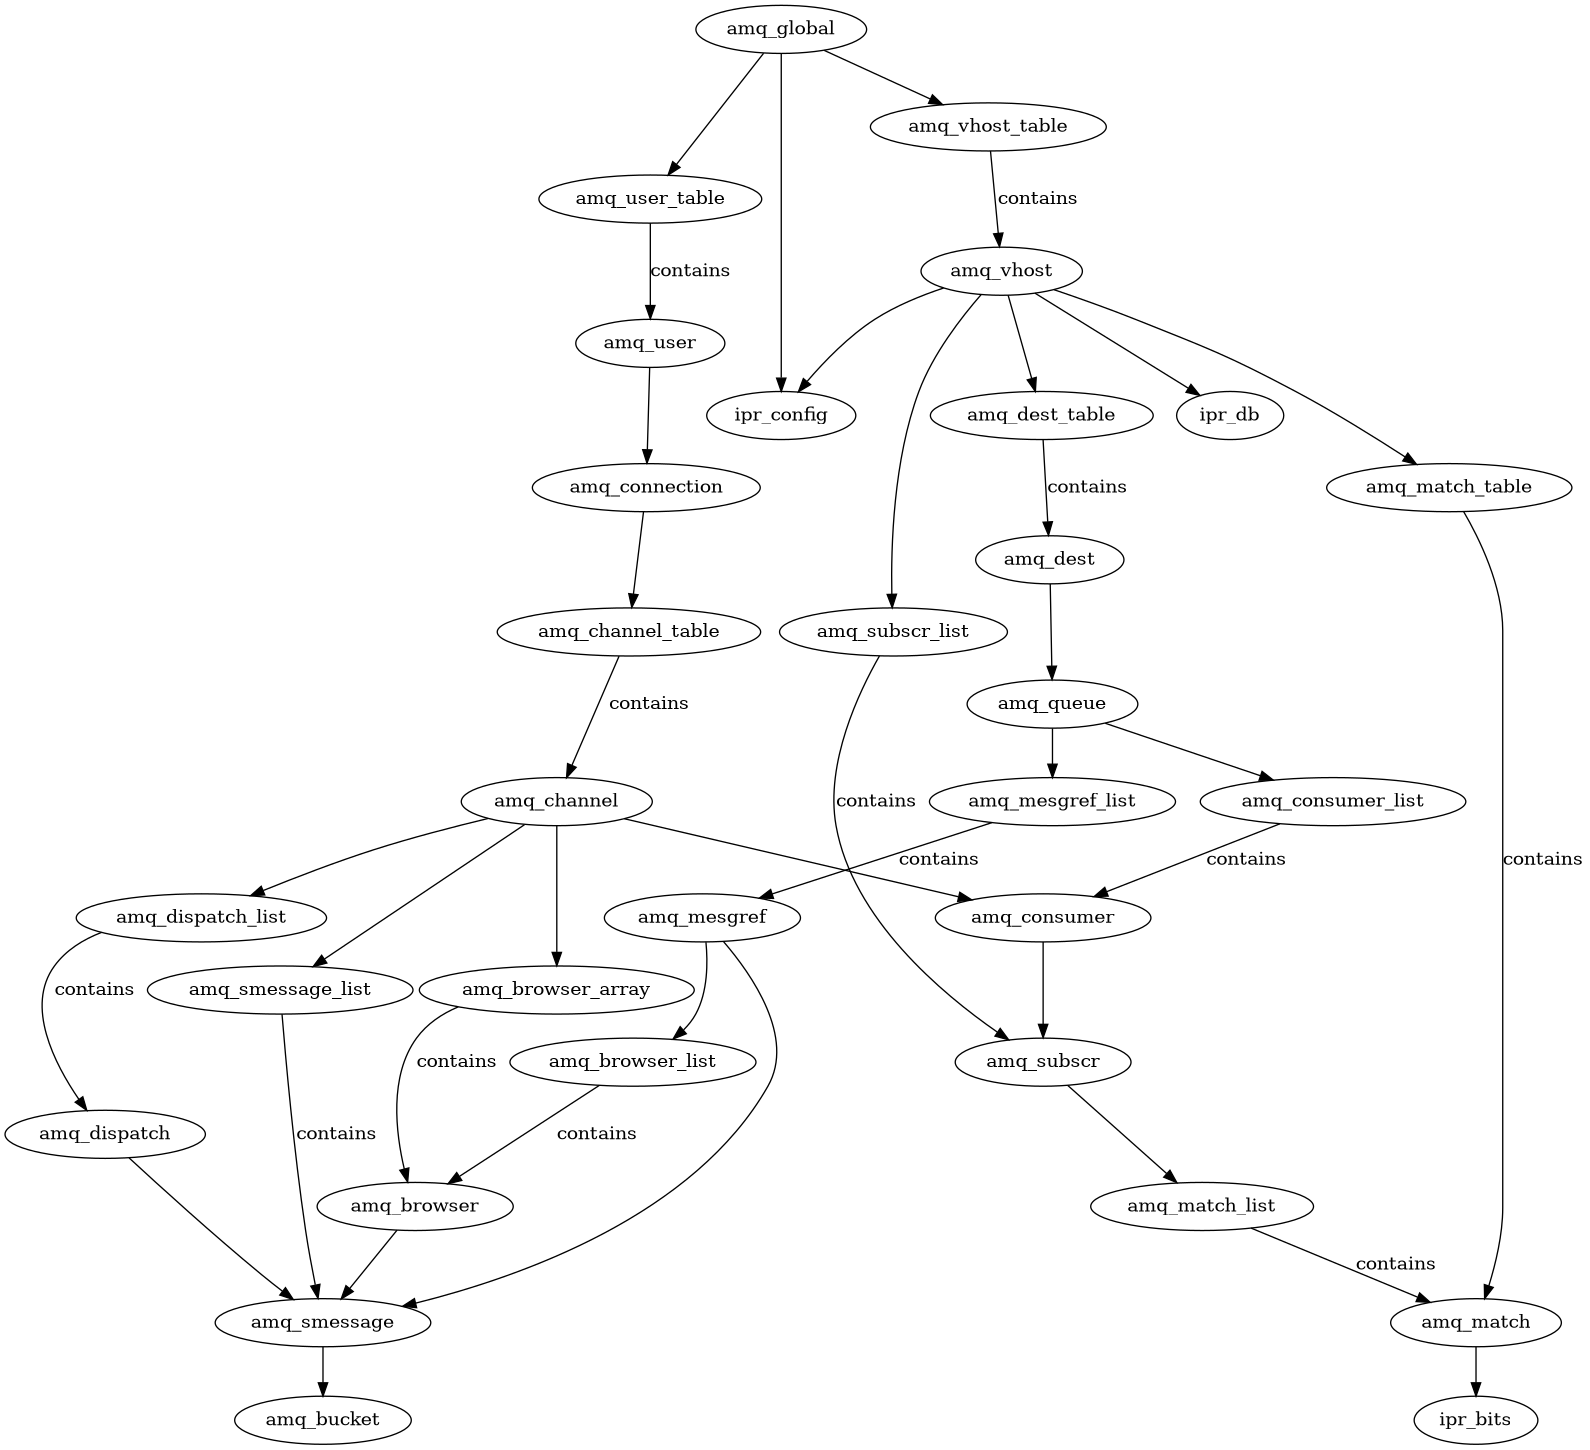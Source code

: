 //  Build using dot
digraph Classes {
    size = "10.6,12";
    node [fontsize=14];
    edge [fontsize=14];
    amq_browser             -> amq_smessage;
    amq_browser_array       -> amq_browser  [label = "contains"];
    amq_browser_list        -> amq_browser  [label = "contains"];
    amq_channel             -> amq_dispatch_list;
    amq_channel             -> amq_smessage_list;
    amq_channel             -> amq_consumer;
    amq_channel             -> amq_browser_array;
    amq_channel_table       -> amq_channel  [label = "contains"];
    amq_connection          -> amq_channel_table;
    amq_consumer            -> amq_subscr;
    amq_consumer_list       -> amq_consumer [label = "contains"];
    amq_dest                -> amq_queue;
    amq_dest_table          -> amq_dest     [label = "contains"];
    amq_dispatch            -> amq_smessage;
    amq_dispatch_list       -> amq_dispatch [label = "contains"];
    amq_global              -> amq_user_table;
    amq_global              -> amq_vhost_table;
    amq_global              -> ipr_config;
    amq_match               -> ipr_bits;
    amq_match_list          -> amq_match    [label = "contains"];
    amq_match_table         -> amq_match    [label = "contains"];
    amq_mesgref             -> amq_smessage;
    amq_mesgref             -> amq_browser_list;
    amq_mesgref_list        -> amq_mesgref  [label = "contains"];
    amq_queue               -> amq_consumer_list;
    amq_queue               -> amq_mesgref_list;
    amq_smessage            -> amq_bucket;
    amq_smessage_list       -> amq_smessage [label = "contains"];
    amq_subscr              -> amq_match_list;
    amq_subscr_list         -> amq_subscr   [label = "contains"];
    amq_user_table          -> amq_user     [label = "contains"];
    amq_user                -> amq_connection;
    amq_vhost               -> ipr_db;
    amq_vhost               -> ipr_config;
    amq_vhost               -> amq_dest_table;
    amq_vhost               -> amq_subscr_list;
    amq_vhost               -> amq_match_table;
    amq_vhost_table         -> amq_vhost    [label = "contains"];
}
